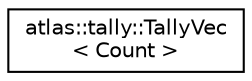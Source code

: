 digraph "Graphical Class Hierarchy"
{
  edge [fontname="Helvetica",fontsize="10",labelfontname="Helvetica",labelfontsize="10"];
  node [fontname="Helvetica",fontsize="10",shape=record];
  rankdir="LR";
  Node1 [label="atlas::tally::TallyVec\l\< Count \>",height=0.2,width=0.4,color="black", fillcolor="white", style="filled",URL="$classatlas_1_1tally_1_1TallyVec.html"];
}
